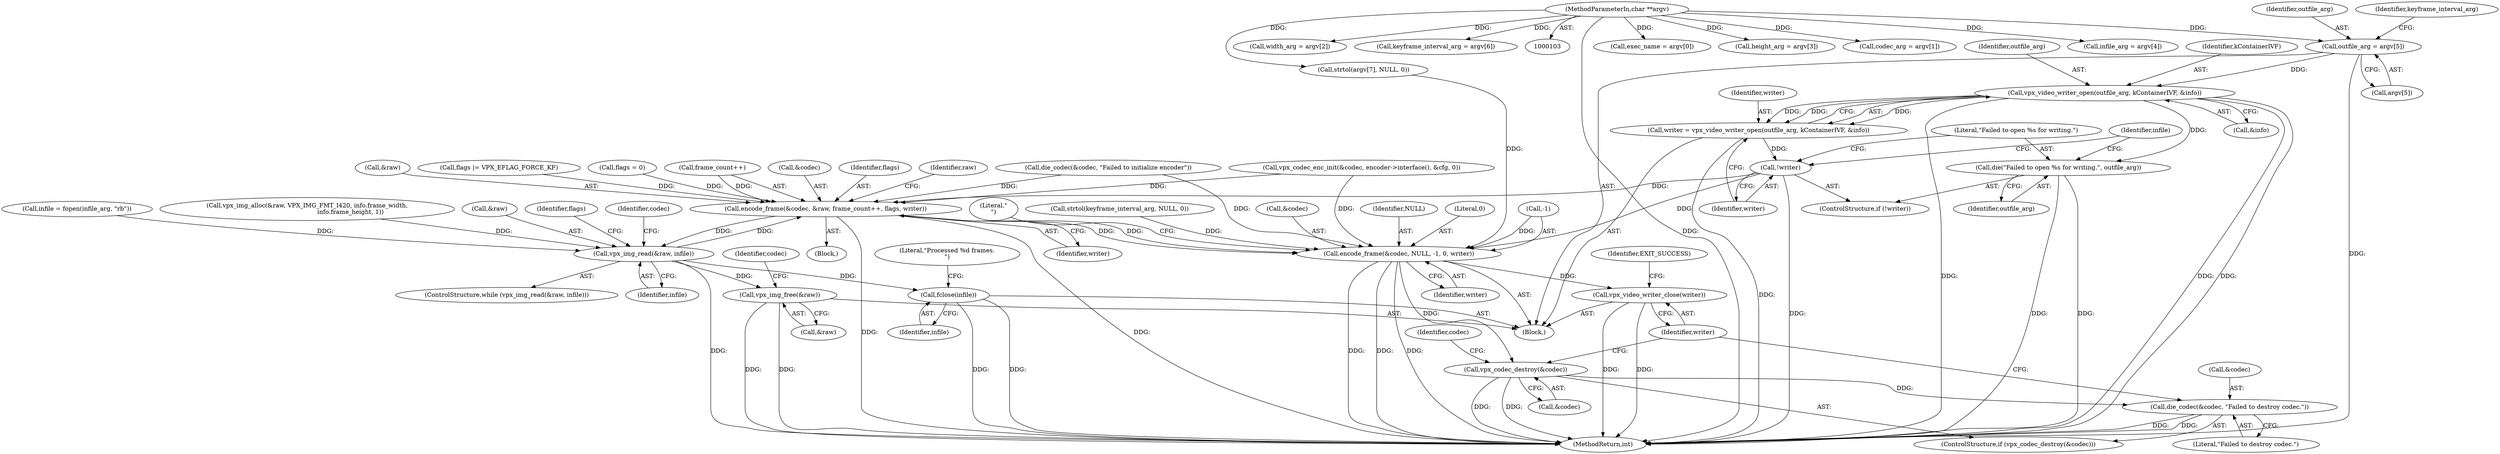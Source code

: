 digraph "0_Android_5a9753fca56f0eeb9f61e342b2fccffc364f9426_14@array" {
"1000197" [label="(Call,outfile_arg = argv[5])"];
"1000105" [label="(MethodParameterIn,char **argv)"];
"1000393" [label="(Call,vpx_video_writer_open(outfile_arg, kContainerIVF, &info))"];
"1000391" [label="(Call,writer = vpx_video_writer_open(outfile_arg, kContainerIVF, &info))"];
"1000399" [label="(Call,!writer)"];
"1000449" [label="(Call,encode_frame(&codec, &raw, frame_count++, flags, writer))"];
"1000427" [label="(Call,vpx_img_read(&raw, infile))"];
"1000468" [label="(Call,fclose(infile))"];
"1000473" [label="(Call,vpx_img_free(&raw))"];
"1000458" [label="(Call,encode_frame(&codec, NULL, -1, 0, writer))"];
"1000477" [label="(Call,vpx_codec_destroy(&codec))"];
"1000480" [label="(Call,die_codec(&codec, \"Failed to destroy codec.\"))"];
"1000484" [label="(Call,vpx_video_writer_close(writer))"];
"1000401" [label="(Call,die(\"Failed to open %s for writing.\", outfile_arg))"];
"1000166" [label="(Call,exec_name = argv[0])"];
"1000403" [label="(Identifier,outfile_arg)"];
"1000454" [label="(Call,frame_count++)"];
"1000401" [label="(Call,die(\"Failed to open %s for writing.\", outfile_arg))"];
"1000198" [label="(Identifier,outfile_arg)"];
"1000430" [label="(Identifier,infile)"];
"1000459" [label="(Call,&codec)"];
"1000197" [label="(Call,outfile_arg = argv[5])"];
"1000457" [label="(Identifier,writer)"];
"1000461" [label="(Identifier,NULL)"];
"1000422" [label="(Call,die_codec(&codec, \"Failed to initialize encoder\"))"];
"1000478" [label="(Call,&codec)"];
"1000393" [label="(Call,vpx_video_writer_open(outfile_arg, kContainerIVF, &info))"];
"1000187" [label="(Call,height_arg = argv[3])"];
"1000384" [label="(Call,strtol(argv[7], NULL, 0))"];
"1000392" [label="(Identifier,writer)"];
"1000433" [label="(Call,flags = 0)"];
"1000484" [label="(Call,vpx_video_writer_close(writer))"];
"1000482" [label="(Identifier,codec)"];
"1000481" [label="(Call,&codec)"];
"1000415" [label="(Call,vpx_codec_enc_init(&codec, encoder->interface(), &cfg, 0))"];
"1000177" [label="(Call,codec_arg = argv[1])"];
"1000199" [label="(Call,argv[5])"];
"1000406" [label="(Call,infile = fopen(infile_arg, \"rb\"))"];
"1000395" [label="(Identifier,kContainerIVF)"];
"1000465" [label="(Identifier,writer)"];
"1000394" [label="(Identifier,outfile_arg)"];
"1000203" [label="(Identifier,keyframe_interval_arg)"];
"1000402" [label="(Literal,\"Failed to open %s for writing.\")"];
"1000192" [label="(Call,infile_arg = argv[4])"];
"1000450" [label="(Call,&codec)"];
"1000292" [label="(Call,vpx_img_alloc(&raw, VPX_IMG_FMT_I420, info.frame_width,\n                                             info.frame_height, 1))"];
"1000473" [label="(Call,vpx_img_free(&raw))"];
"1000480" [label="(Call,die_codec(&codec, \"Failed to destroy codec.\"))"];
"1000458" [label="(Call,encode_frame(&codec, NULL, -1, 0, writer))"];
"1000456" [label="(Identifier,flags)"];
"1000407" [label="(Identifier,infile)"];
"1000464" [label="(Literal,0)"];
"1000468" [label="(Call,fclose(infile))"];
"1000391" [label="(Call,writer = vpx_video_writer_open(outfile_arg, kContainerIVF, &info))"];
"1000396" [label="(Call,&info)"];
"1000471" [label="(Literal,\"Processed %d frames.\n\")"];
"1000398" [label="(ControlStructure,if (!writer))"];
"1000426" [label="(ControlStructure,while (vpx_img_read(&raw, infile)))"];
"1000427" [label="(Call,vpx_img_read(&raw, infile))"];
"1000477" [label="(Call,vpx_codec_destroy(&codec))"];
"1000429" [label="(Identifier,raw)"];
"1000182" [label="(Call,width_arg = argv[2])"];
"1000469" [label="(Identifier,infile)"];
"1000462" [label="(Call,-1)"];
"1000467" [label="(Literal,\"\n\")"];
"1000428" [label="(Call,&raw)"];
"1000487" [label="(Identifier,EXIT_SUCCESS)"];
"1000399" [label="(Call,!writer)"];
"1000485" [label="(Identifier,writer)"];
"1000400" [label="(Identifier,writer)"];
"1000308" [label="(Call,strtol(keyframe_interval_arg, NULL, 0))"];
"1000452" [label="(Call,&raw)"];
"1000488" [label="(MethodReturn,int)"];
"1000105" [label="(MethodParameterIn,char **argv)"];
"1000431" [label="(Block,)"];
"1000479" [label="(Identifier,codec)"];
"1000446" [label="(Call,flags |= VPX_EFLAG_FORCE_KF)"];
"1000106" [label="(Block,)"];
"1000434" [label="(Identifier,flags)"];
"1000449" [label="(Call,encode_frame(&codec, &raw, frame_count++, flags, writer))"];
"1000483" [label="(Literal,\"Failed to destroy codec.\")"];
"1000460" [label="(Identifier,codec)"];
"1000474" [label="(Call,&raw)"];
"1000476" [label="(ControlStructure,if (vpx_codec_destroy(&codec)))"];
"1000202" [label="(Call,keyframe_interval_arg = argv[6])"];
"1000197" -> "1000106"  [label="AST: "];
"1000197" -> "1000199"  [label="CFG: "];
"1000198" -> "1000197"  [label="AST: "];
"1000199" -> "1000197"  [label="AST: "];
"1000203" -> "1000197"  [label="CFG: "];
"1000197" -> "1000488"  [label="DDG: "];
"1000105" -> "1000197"  [label="DDG: "];
"1000197" -> "1000393"  [label="DDG: "];
"1000105" -> "1000103"  [label="AST: "];
"1000105" -> "1000488"  [label="DDG: "];
"1000105" -> "1000166"  [label="DDG: "];
"1000105" -> "1000177"  [label="DDG: "];
"1000105" -> "1000182"  [label="DDG: "];
"1000105" -> "1000187"  [label="DDG: "];
"1000105" -> "1000192"  [label="DDG: "];
"1000105" -> "1000202"  [label="DDG: "];
"1000105" -> "1000384"  [label="DDG: "];
"1000393" -> "1000391"  [label="AST: "];
"1000393" -> "1000396"  [label="CFG: "];
"1000394" -> "1000393"  [label="AST: "];
"1000395" -> "1000393"  [label="AST: "];
"1000396" -> "1000393"  [label="AST: "];
"1000391" -> "1000393"  [label="CFG: "];
"1000393" -> "1000488"  [label="DDG: "];
"1000393" -> "1000488"  [label="DDG: "];
"1000393" -> "1000488"  [label="DDG: "];
"1000393" -> "1000391"  [label="DDG: "];
"1000393" -> "1000391"  [label="DDG: "];
"1000393" -> "1000391"  [label="DDG: "];
"1000393" -> "1000401"  [label="DDG: "];
"1000391" -> "1000106"  [label="AST: "];
"1000392" -> "1000391"  [label="AST: "];
"1000400" -> "1000391"  [label="CFG: "];
"1000391" -> "1000488"  [label="DDG: "];
"1000391" -> "1000399"  [label="DDG: "];
"1000399" -> "1000398"  [label="AST: "];
"1000399" -> "1000400"  [label="CFG: "];
"1000400" -> "1000399"  [label="AST: "];
"1000402" -> "1000399"  [label="CFG: "];
"1000407" -> "1000399"  [label="CFG: "];
"1000399" -> "1000488"  [label="DDG: "];
"1000399" -> "1000449"  [label="DDG: "];
"1000399" -> "1000458"  [label="DDG: "];
"1000449" -> "1000431"  [label="AST: "];
"1000449" -> "1000457"  [label="CFG: "];
"1000450" -> "1000449"  [label="AST: "];
"1000452" -> "1000449"  [label="AST: "];
"1000454" -> "1000449"  [label="AST: "];
"1000456" -> "1000449"  [label="AST: "];
"1000457" -> "1000449"  [label="AST: "];
"1000429" -> "1000449"  [label="CFG: "];
"1000449" -> "1000488"  [label="DDG: "];
"1000449" -> "1000488"  [label="DDG: "];
"1000449" -> "1000427"  [label="DDG: "];
"1000415" -> "1000449"  [label="DDG: "];
"1000422" -> "1000449"  [label="DDG: "];
"1000427" -> "1000449"  [label="DDG: "];
"1000454" -> "1000449"  [label="DDG: "];
"1000433" -> "1000449"  [label="DDG: "];
"1000446" -> "1000449"  [label="DDG: "];
"1000449" -> "1000458"  [label="DDG: "];
"1000449" -> "1000458"  [label="DDG: "];
"1000427" -> "1000426"  [label="AST: "];
"1000427" -> "1000430"  [label="CFG: "];
"1000428" -> "1000427"  [label="AST: "];
"1000430" -> "1000427"  [label="AST: "];
"1000434" -> "1000427"  [label="CFG: "];
"1000460" -> "1000427"  [label="CFG: "];
"1000427" -> "1000488"  [label="DDG: "];
"1000292" -> "1000427"  [label="DDG: "];
"1000406" -> "1000427"  [label="DDG: "];
"1000427" -> "1000468"  [label="DDG: "];
"1000427" -> "1000473"  [label="DDG: "];
"1000468" -> "1000106"  [label="AST: "];
"1000468" -> "1000469"  [label="CFG: "];
"1000469" -> "1000468"  [label="AST: "];
"1000471" -> "1000468"  [label="CFG: "];
"1000468" -> "1000488"  [label="DDG: "];
"1000468" -> "1000488"  [label="DDG: "];
"1000473" -> "1000106"  [label="AST: "];
"1000473" -> "1000474"  [label="CFG: "];
"1000474" -> "1000473"  [label="AST: "];
"1000479" -> "1000473"  [label="CFG: "];
"1000473" -> "1000488"  [label="DDG: "];
"1000473" -> "1000488"  [label="DDG: "];
"1000458" -> "1000106"  [label="AST: "];
"1000458" -> "1000465"  [label="CFG: "];
"1000459" -> "1000458"  [label="AST: "];
"1000461" -> "1000458"  [label="AST: "];
"1000462" -> "1000458"  [label="AST: "];
"1000464" -> "1000458"  [label="AST: "];
"1000465" -> "1000458"  [label="AST: "];
"1000467" -> "1000458"  [label="CFG: "];
"1000458" -> "1000488"  [label="DDG: "];
"1000458" -> "1000488"  [label="DDG: "];
"1000458" -> "1000488"  [label="DDG: "];
"1000415" -> "1000458"  [label="DDG: "];
"1000422" -> "1000458"  [label="DDG: "];
"1000308" -> "1000458"  [label="DDG: "];
"1000384" -> "1000458"  [label="DDG: "];
"1000462" -> "1000458"  [label="DDG: "];
"1000458" -> "1000477"  [label="DDG: "];
"1000458" -> "1000484"  [label="DDG: "];
"1000477" -> "1000476"  [label="AST: "];
"1000477" -> "1000478"  [label="CFG: "];
"1000478" -> "1000477"  [label="AST: "];
"1000482" -> "1000477"  [label="CFG: "];
"1000485" -> "1000477"  [label="CFG: "];
"1000477" -> "1000488"  [label="DDG: "];
"1000477" -> "1000488"  [label="DDG: "];
"1000477" -> "1000480"  [label="DDG: "];
"1000480" -> "1000476"  [label="AST: "];
"1000480" -> "1000483"  [label="CFG: "];
"1000481" -> "1000480"  [label="AST: "];
"1000483" -> "1000480"  [label="AST: "];
"1000485" -> "1000480"  [label="CFG: "];
"1000480" -> "1000488"  [label="DDG: "];
"1000480" -> "1000488"  [label="DDG: "];
"1000484" -> "1000106"  [label="AST: "];
"1000484" -> "1000485"  [label="CFG: "];
"1000485" -> "1000484"  [label="AST: "];
"1000487" -> "1000484"  [label="CFG: "];
"1000484" -> "1000488"  [label="DDG: "];
"1000484" -> "1000488"  [label="DDG: "];
"1000401" -> "1000398"  [label="AST: "];
"1000401" -> "1000403"  [label="CFG: "];
"1000402" -> "1000401"  [label="AST: "];
"1000403" -> "1000401"  [label="AST: "];
"1000407" -> "1000401"  [label="CFG: "];
"1000401" -> "1000488"  [label="DDG: "];
"1000401" -> "1000488"  [label="DDG: "];
}
